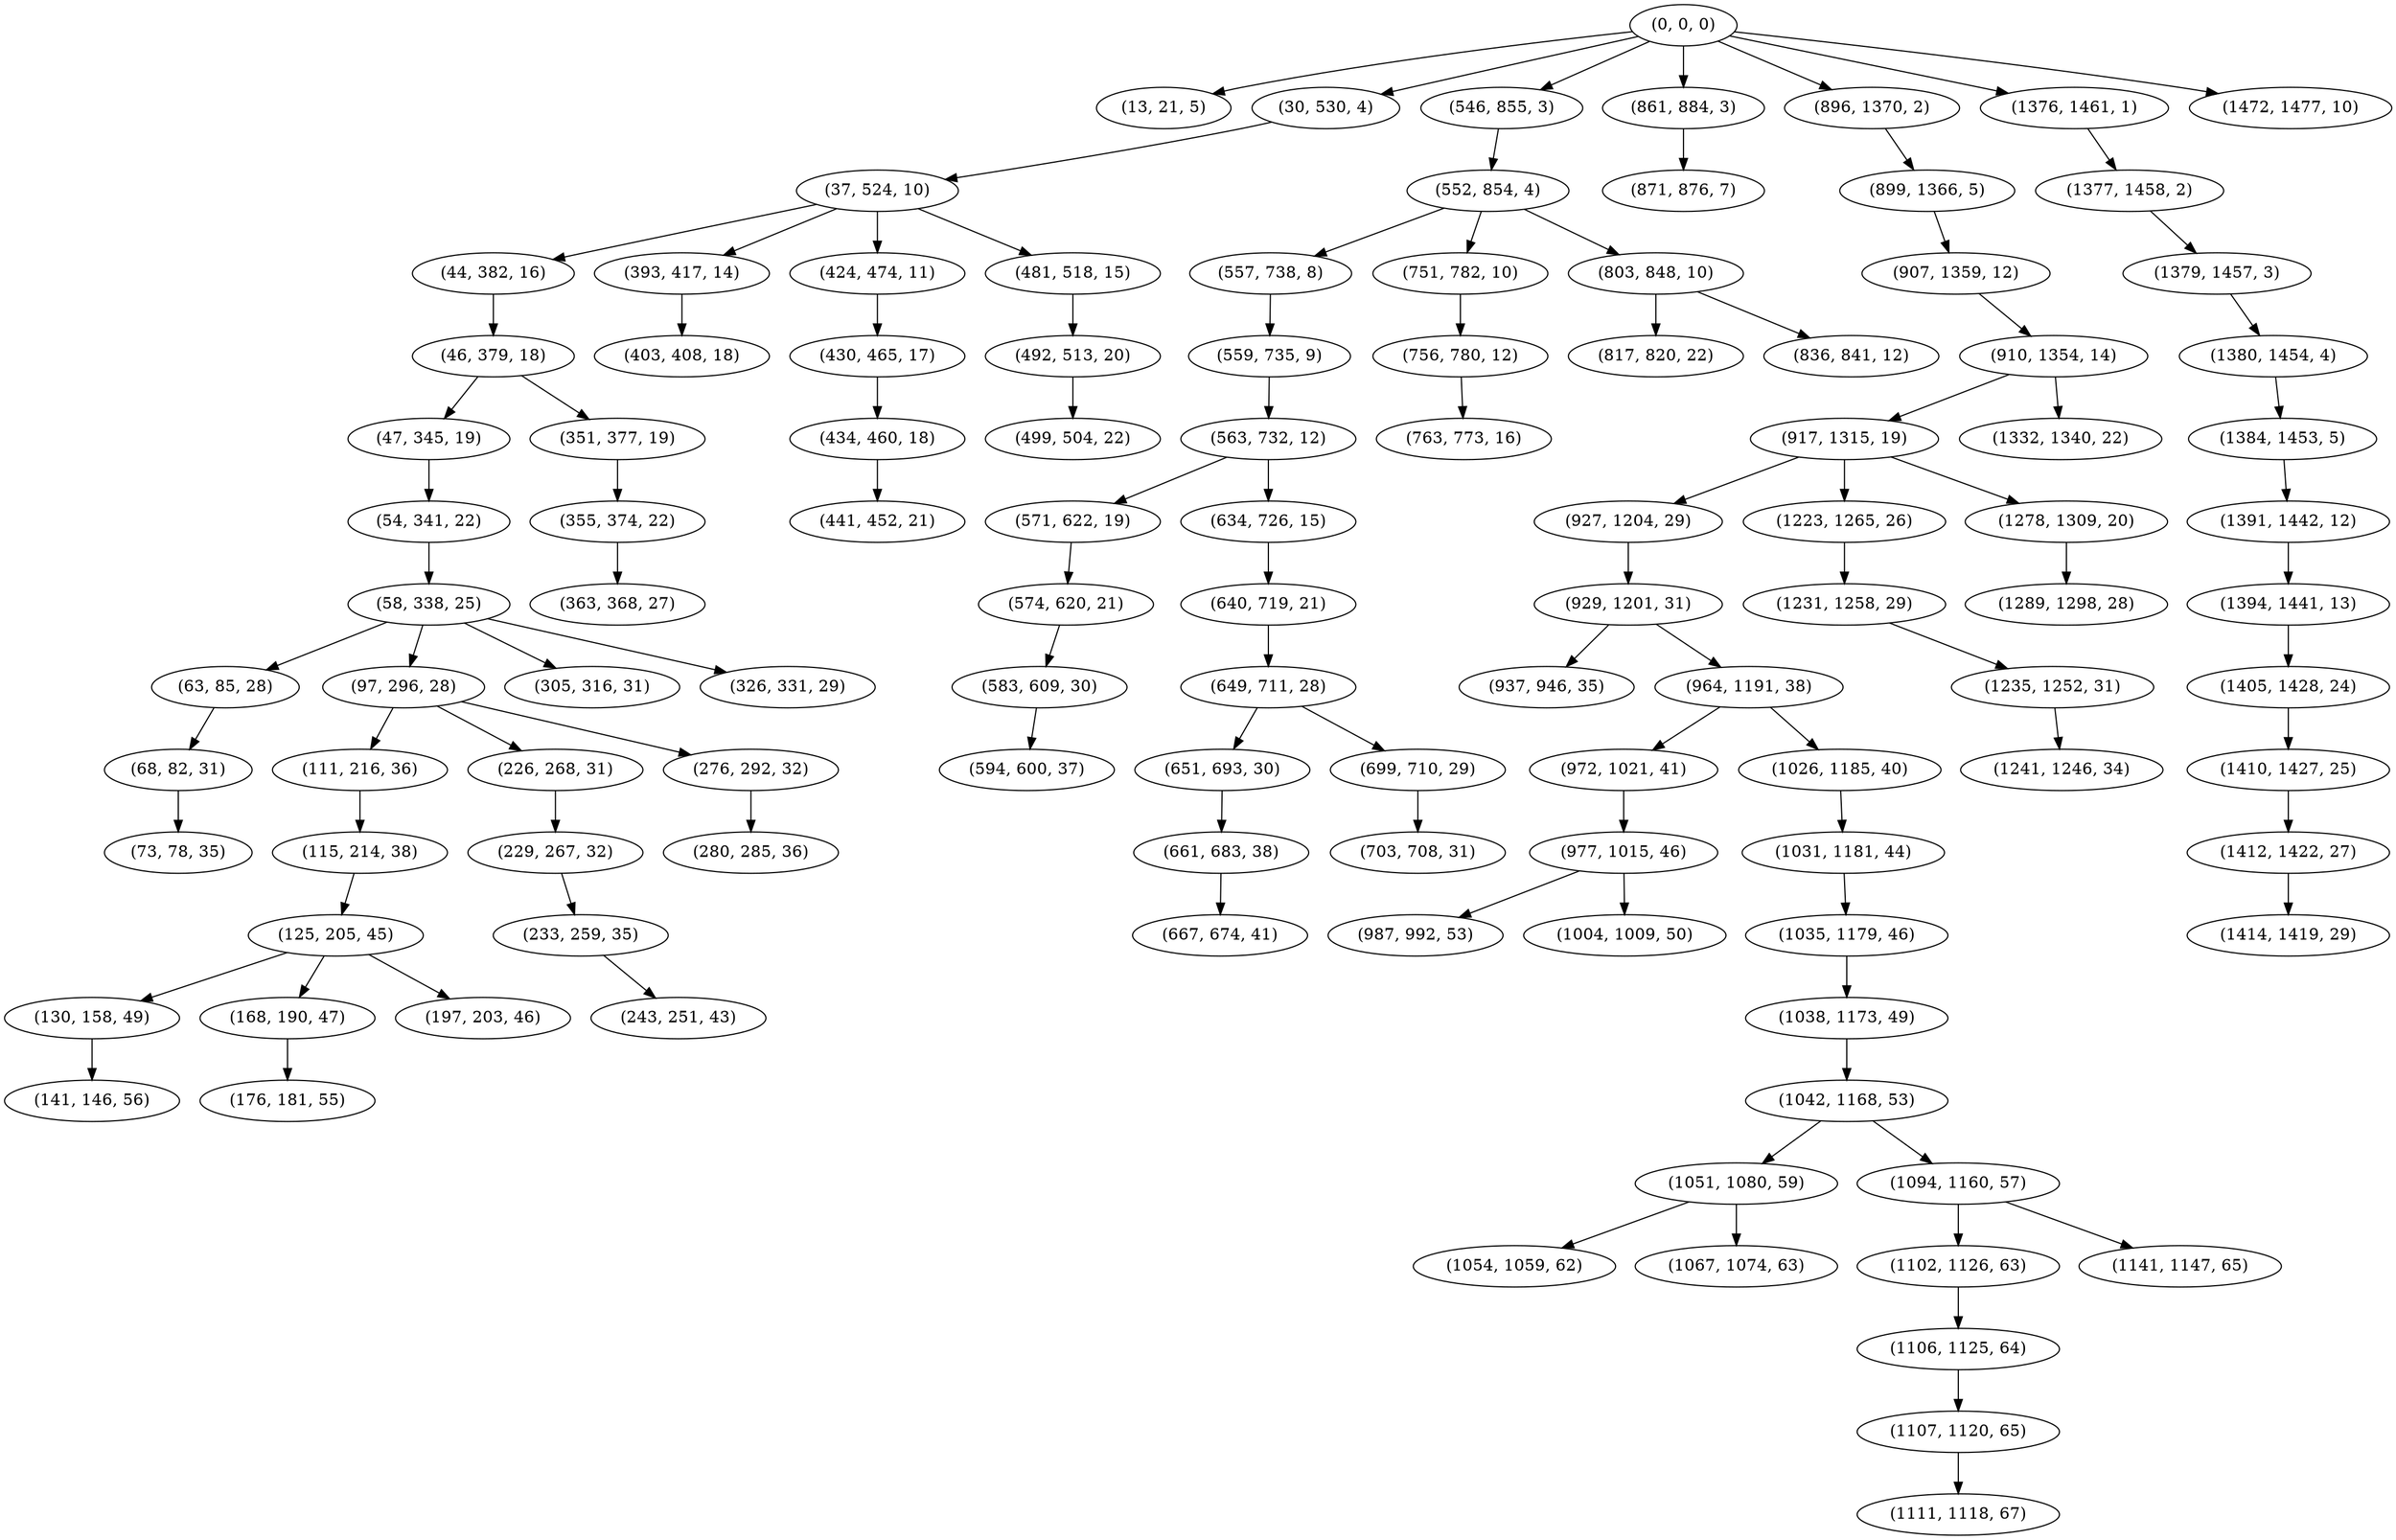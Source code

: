 digraph tree {
    "(0, 0, 0)";
    "(13, 21, 5)";
    "(30, 530, 4)";
    "(37, 524, 10)";
    "(44, 382, 16)";
    "(46, 379, 18)";
    "(47, 345, 19)";
    "(54, 341, 22)";
    "(58, 338, 25)";
    "(63, 85, 28)";
    "(68, 82, 31)";
    "(73, 78, 35)";
    "(97, 296, 28)";
    "(111, 216, 36)";
    "(115, 214, 38)";
    "(125, 205, 45)";
    "(130, 158, 49)";
    "(141, 146, 56)";
    "(168, 190, 47)";
    "(176, 181, 55)";
    "(197, 203, 46)";
    "(226, 268, 31)";
    "(229, 267, 32)";
    "(233, 259, 35)";
    "(243, 251, 43)";
    "(276, 292, 32)";
    "(280, 285, 36)";
    "(305, 316, 31)";
    "(326, 331, 29)";
    "(351, 377, 19)";
    "(355, 374, 22)";
    "(363, 368, 27)";
    "(393, 417, 14)";
    "(403, 408, 18)";
    "(424, 474, 11)";
    "(430, 465, 17)";
    "(434, 460, 18)";
    "(441, 452, 21)";
    "(481, 518, 15)";
    "(492, 513, 20)";
    "(499, 504, 22)";
    "(546, 855, 3)";
    "(552, 854, 4)";
    "(557, 738, 8)";
    "(559, 735, 9)";
    "(563, 732, 12)";
    "(571, 622, 19)";
    "(574, 620, 21)";
    "(583, 609, 30)";
    "(594, 600, 37)";
    "(634, 726, 15)";
    "(640, 719, 21)";
    "(649, 711, 28)";
    "(651, 693, 30)";
    "(661, 683, 38)";
    "(667, 674, 41)";
    "(699, 710, 29)";
    "(703, 708, 31)";
    "(751, 782, 10)";
    "(756, 780, 12)";
    "(763, 773, 16)";
    "(803, 848, 10)";
    "(817, 820, 22)";
    "(836, 841, 12)";
    "(861, 884, 3)";
    "(871, 876, 7)";
    "(896, 1370, 2)";
    "(899, 1366, 5)";
    "(907, 1359, 12)";
    "(910, 1354, 14)";
    "(917, 1315, 19)";
    "(927, 1204, 29)";
    "(929, 1201, 31)";
    "(937, 946, 35)";
    "(964, 1191, 38)";
    "(972, 1021, 41)";
    "(977, 1015, 46)";
    "(987, 992, 53)";
    "(1004, 1009, 50)";
    "(1026, 1185, 40)";
    "(1031, 1181, 44)";
    "(1035, 1179, 46)";
    "(1038, 1173, 49)";
    "(1042, 1168, 53)";
    "(1051, 1080, 59)";
    "(1054, 1059, 62)";
    "(1067, 1074, 63)";
    "(1094, 1160, 57)";
    "(1102, 1126, 63)";
    "(1106, 1125, 64)";
    "(1107, 1120, 65)";
    "(1111, 1118, 67)";
    "(1141, 1147, 65)";
    "(1223, 1265, 26)";
    "(1231, 1258, 29)";
    "(1235, 1252, 31)";
    "(1241, 1246, 34)";
    "(1278, 1309, 20)";
    "(1289, 1298, 28)";
    "(1332, 1340, 22)";
    "(1376, 1461, 1)";
    "(1377, 1458, 2)";
    "(1379, 1457, 3)";
    "(1380, 1454, 4)";
    "(1384, 1453, 5)";
    "(1391, 1442, 12)";
    "(1394, 1441, 13)";
    "(1405, 1428, 24)";
    "(1410, 1427, 25)";
    "(1412, 1422, 27)";
    "(1414, 1419, 29)";
    "(1472, 1477, 10)";
    "(0, 0, 0)" -> "(13, 21, 5)";
    "(0, 0, 0)" -> "(30, 530, 4)";
    "(0, 0, 0)" -> "(546, 855, 3)";
    "(0, 0, 0)" -> "(861, 884, 3)";
    "(0, 0, 0)" -> "(896, 1370, 2)";
    "(0, 0, 0)" -> "(1376, 1461, 1)";
    "(0, 0, 0)" -> "(1472, 1477, 10)";
    "(30, 530, 4)" -> "(37, 524, 10)";
    "(37, 524, 10)" -> "(44, 382, 16)";
    "(37, 524, 10)" -> "(393, 417, 14)";
    "(37, 524, 10)" -> "(424, 474, 11)";
    "(37, 524, 10)" -> "(481, 518, 15)";
    "(44, 382, 16)" -> "(46, 379, 18)";
    "(46, 379, 18)" -> "(47, 345, 19)";
    "(46, 379, 18)" -> "(351, 377, 19)";
    "(47, 345, 19)" -> "(54, 341, 22)";
    "(54, 341, 22)" -> "(58, 338, 25)";
    "(58, 338, 25)" -> "(63, 85, 28)";
    "(58, 338, 25)" -> "(97, 296, 28)";
    "(58, 338, 25)" -> "(305, 316, 31)";
    "(58, 338, 25)" -> "(326, 331, 29)";
    "(63, 85, 28)" -> "(68, 82, 31)";
    "(68, 82, 31)" -> "(73, 78, 35)";
    "(97, 296, 28)" -> "(111, 216, 36)";
    "(97, 296, 28)" -> "(226, 268, 31)";
    "(97, 296, 28)" -> "(276, 292, 32)";
    "(111, 216, 36)" -> "(115, 214, 38)";
    "(115, 214, 38)" -> "(125, 205, 45)";
    "(125, 205, 45)" -> "(130, 158, 49)";
    "(125, 205, 45)" -> "(168, 190, 47)";
    "(125, 205, 45)" -> "(197, 203, 46)";
    "(130, 158, 49)" -> "(141, 146, 56)";
    "(168, 190, 47)" -> "(176, 181, 55)";
    "(226, 268, 31)" -> "(229, 267, 32)";
    "(229, 267, 32)" -> "(233, 259, 35)";
    "(233, 259, 35)" -> "(243, 251, 43)";
    "(276, 292, 32)" -> "(280, 285, 36)";
    "(351, 377, 19)" -> "(355, 374, 22)";
    "(355, 374, 22)" -> "(363, 368, 27)";
    "(393, 417, 14)" -> "(403, 408, 18)";
    "(424, 474, 11)" -> "(430, 465, 17)";
    "(430, 465, 17)" -> "(434, 460, 18)";
    "(434, 460, 18)" -> "(441, 452, 21)";
    "(481, 518, 15)" -> "(492, 513, 20)";
    "(492, 513, 20)" -> "(499, 504, 22)";
    "(546, 855, 3)" -> "(552, 854, 4)";
    "(552, 854, 4)" -> "(557, 738, 8)";
    "(552, 854, 4)" -> "(751, 782, 10)";
    "(552, 854, 4)" -> "(803, 848, 10)";
    "(557, 738, 8)" -> "(559, 735, 9)";
    "(559, 735, 9)" -> "(563, 732, 12)";
    "(563, 732, 12)" -> "(571, 622, 19)";
    "(563, 732, 12)" -> "(634, 726, 15)";
    "(571, 622, 19)" -> "(574, 620, 21)";
    "(574, 620, 21)" -> "(583, 609, 30)";
    "(583, 609, 30)" -> "(594, 600, 37)";
    "(634, 726, 15)" -> "(640, 719, 21)";
    "(640, 719, 21)" -> "(649, 711, 28)";
    "(649, 711, 28)" -> "(651, 693, 30)";
    "(649, 711, 28)" -> "(699, 710, 29)";
    "(651, 693, 30)" -> "(661, 683, 38)";
    "(661, 683, 38)" -> "(667, 674, 41)";
    "(699, 710, 29)" -> "(703, 708, 31)";
    "(751, 782, 10)" -> "(756, 780, 12)";
    "(756, 780, 12)" -> "(763, 773, 16)";
    "(803, 848, 10)" -> "(817, 820, 22)";
    "(803, 848, 10)" -> "(836, 841, 12)";
    "(861, 884, 3)" -> "(871, 876, 7)";
    "(896, 1370, 2)" -> "(899, 1366, 5)";
    "(899, 1366, 5)" -> "(907, 1359, 12)";
    "(907, 1359, 12)" -> "(910, 1354, 14)";
    "(910, 1354, 14)" -> "(917, 1315, 19)";
    "(910, 1354, 14)" -> "(1332, 1340, 22)";
    "(917, 1315, 19)" -> "(927, 1204, 29)";
    "(917, 1315, 19)" -> "(1223, 1265, 26)";
    "(917, 1315, 19)" -> "(1278, 1309, 20)";
    "(927, 1204, 29)" -> "(929, 1201, 31)";
    "(929, 1201, 31)" -> "(937, 946, 35)";
    "(929, 1201, 31)" -> "(964, 1191, 38)";
    "(964, 1191, 38)" -> "(972, 1021, 41)";
    "(964, 1191, 38)" -> "(1026, 1185, 40)";
    "(972, 1021, 41)" -> "(977, 1015, 46)";
    "(977, 1015, 46)" -> "(987, 992, 53)";
    "(977, 1015, 46)" -> "(1004, 1009, 50)";
    "(1026, 1185, 40)" -> "(1031, 1181, 44)";
    "(1031, 1181, 44)" -> "(1035, 1179, 46)";
    "(1035, 1179, 46)" -> "(1038, 1173, 49)";
    "(1038, 1173, 49)" -> "(1042, 1168, 53)";
    "(1042, 1168, 53)" -> "(1051, 1080, 59)";
    "(1042, 1168, 53)" -> "(1094, 1160, 57)";
    "(1051, 1080, 59)" -> "(1054, 1059, 62)";
    "(1051, 1080, 59)" -> "(1067, 1074, 63)";
    "(1094, 1160, 57)" -> "(1102, 1126, 63)";
    "(1094, 1160, 57)" -> "(1141, 1147, 65)";
    "(1102, 1126, 63)" -> "(1106, 1125, 64)";
    "(1106, 1125, 64)" -> "(1107, 1120, 65)";
    "(1107, 1120, 65)" -> "(1111, 1118, 67)";
    "(1223, 1265, 26)" -> "(1231, 1258, 29)";
    "(1231, 1258, 29)" -> "(1235, 1252, 31)";
    "(1235, 1252, 31)" -> "(1241, 1246, 34)";
    "(1278, 1309, 20)" -> "(1289, 1298, 28)";
    "(1376, 1461, 1)" -> "(1377, 1458, 2)";
    "(1377, 1458, 2)" -> "(1379, 1457, 3)";
    "(1379, 1457, 3)" -> "(1380, 1454, 4)";
    "(1380, 1454, 4)" -> "(1384, 1453, 5)";
    "(1384, 1453, 5)" -> "(1391, 1442, 12)";
    "(1391, 1442, 12)" -> "(1394, 1441, 13)";
    "(1394, 1441, 13)" -> "(1405, 1428, 24)";
    "(1405, 1428, 24)" -> "(1410, 1427, 25)";
    "(1410, 1427, 25)" -> "(1412, 1422, 27)";
    "(1412, 1422, 27)" -> "(1414, 1419, 29)";
}
